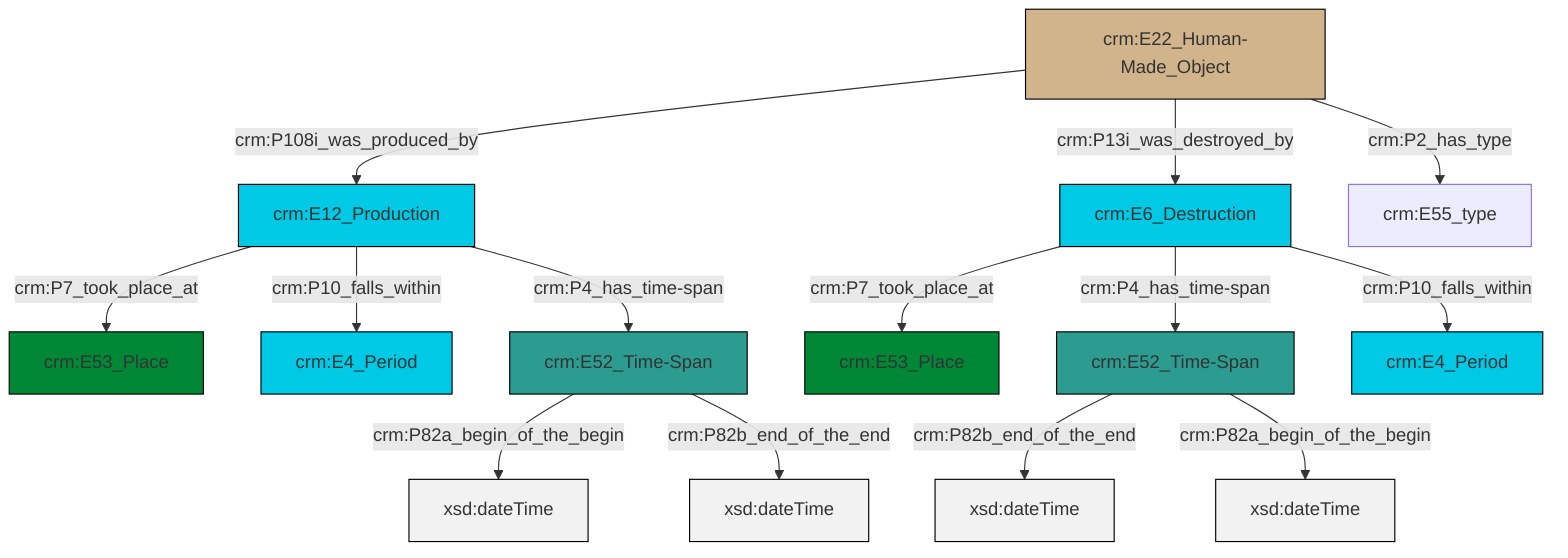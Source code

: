 graph TD
classDef Literal fill:#f2f2f2,stroke:#000000;
classDef CRM_Entity fill:#FFFFFF,stroke:#000000;
classDef Temporal_Entity fill:#00C9E6, stroke:#000000;
classDef Type fill:#E18312, stroke:#000000;
classDef Time-Span fill:#2C9C91, stroke:#000000;
classDef Appellation fill:#FFEB7F, stroke:#000000;
classDef Place fill:#008836, stroke:#000000;
classDef Persistent_Item fill:#B266B2, stroke:#000000;
classDef Conceptual_Object fill:#FFD700, stroke:#000000;
classDef Physical_Thing fill:#D2B48C, stroke:#000000;
classDef Actor fill:#f58aad, stroke:#000000;
classDef PC_Classes fill:#4ce600, stroke:#000000;
classDef Multi fill:#cccccc,stroke:#000000;

0["crm:E22_Human-Made_Object"]:::Physical_Thing -->|crm:P108i_was_produced_by| 2["crm:E12_Production"]:::Temporal_Entity
0["crm:E22_Human-Made_Object"]:::Physical_Thing -->|crm:P13i_was_destroyed_by| 3["crm:E6_Destruction"]:::Temporal_Entity
4["crm:E52_Time-Span"]:::Time-Span -->|crm:P82a_begin_of_the_begin| 5[xsd:dateTime]:::Literal
2["crm:E12_Production"]:::Temporal_Entity -->|crm:P7_took_place_at| 8["crm:E53_Place"]:::Place
11["crm:E52_Time-Span"]:::Time-Span -->|crm:P82b_end_of_the_end| 12[xsd:dateTime]:::Literal
11["crm:E52_Time-Span"]:::Time-Span -->|crm:P82a_begin_of_the_begin| 13[xsd:dateTime]:::Literal
2["crm:E12_Production"]:::Temporal_Entity -->|crm:P10_falls_within| 15["crm:E4_Period"]:::Temporal_Entity
3["crm:E6_Destruction"]:::Temporal_Entity -->|crm:P7_took_place_at| 16["crm:E53_Place"]:::Place
0["crm:E22_Human-Made_Object"]:::Physical_Thing -->|crm:P2_has_type| 6["crm:E55_type"]:::Default
4["crm:E52_Time-Span"]:::Time-Span -->|crm:P82b_end_of_the_end| 18[xsd:dateTime]:::Literal
3["crm:E6_Destruction"]:::Temporal_Entity -->|crm:P4_has_time-span| 11["crm:E52_Time-Span"]:::Time-Span
3["crm:E6_Destruction"]:::Temporal_Entity -->|crm:P10_falls_within| 21["crm:E4_Period"]:::Temporal_Entity
2["crm:E12_Production"]:::Temporal_Entity -->|crm:P4_has_time-span| 4["crm:E52_Time-Span"]:::Time-Span